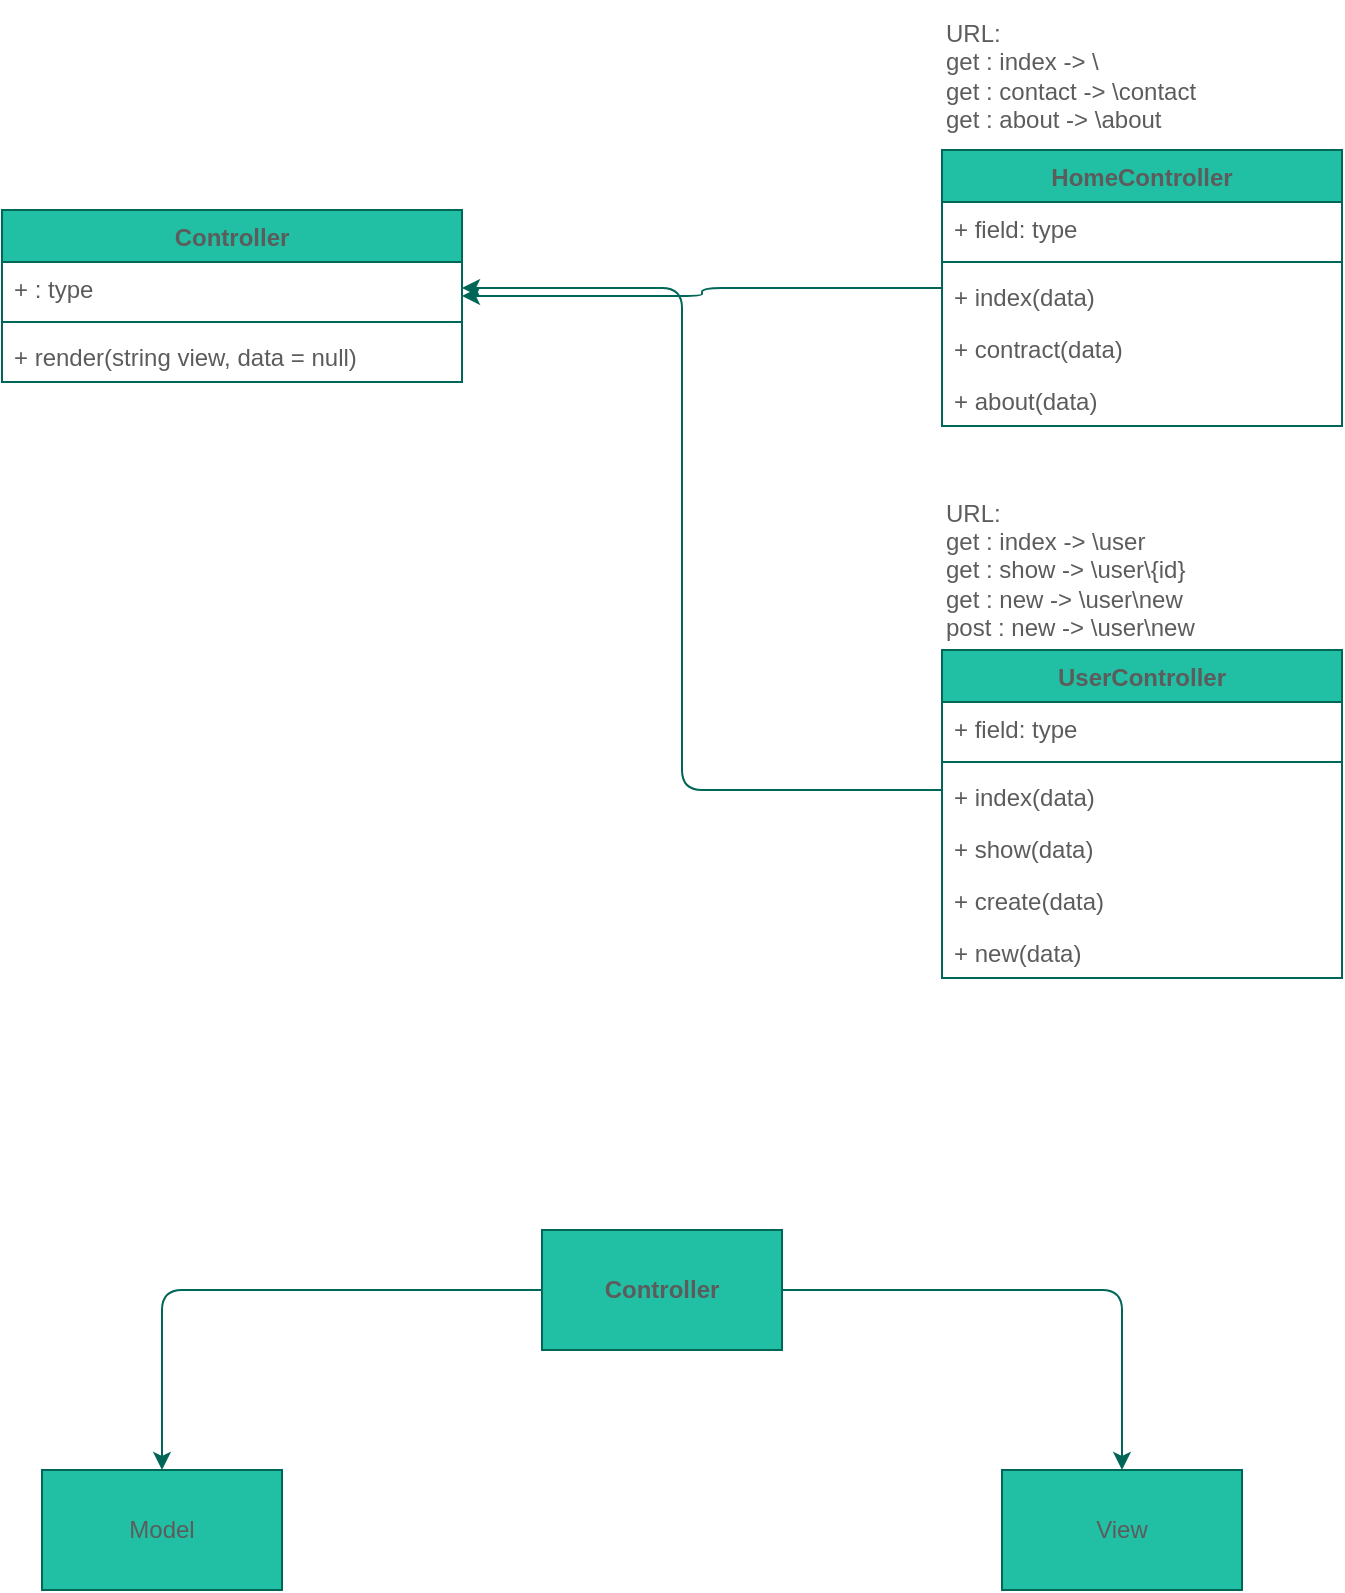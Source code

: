<mxfile version="13.7.5" type="device"><diagram id="C5RBs43oDa-KdzZeNtuy" name="Page-1"><mxGraphModel dx="1110" dy="671" grid="1" gridSize="10" guides="1" tooltips="1" connect="1" arrows="1" fold="1" page="1" pageScale="1" pageWidth="827" pageHeight="1169" math="0" shadow="0"><root><mxCell id="WIyWlLk6GJQsqaUBKTNV-0"/><mxCell id="WIyWlLk6GJQsqaUBKTNV-1" parent="WIyWlLk6GJQsqaUBKTNV-0"/><mxCell id="lS0-iGFvr4JPdC6voe0g-57" style="edgeStyle=orthogonalEdgeStyle;curved=0;rounded=1;sketch=0;orthogonalLoop=1;jettySize=auto;html=1;strokeColor=#006658;fillColor=#21C0A5;fontColor=#5C5C5C;" edge="1" parent="WIyWlLk6GJQsqaUBKTNV-1" source="lS0-iGFvr4JPdC6voe0g-8" target="lS0-iGFvr4JPdC6voe0g-4"><mxGeometry relative="1" as="geometry"/></mxCell><mxCell id="lS0-iGFvr4JPdC6voe0g-8" value="HomeController" style="swimlane;fontStyle=1;align=center;verticalAlign=top;childLayout=stackLayout;horizontal=1;startSize=26;horizontalStack=0;resizeParent=1;resizeParentMax=0;resizeLast=0;collapsible=1;marginBottom=0;fillColor=#21C0A5;strokeColor=#006658;fontColor=#5C5C5C;" vertex="1" parent="WIyWlLk6GJQsqaUBKTNV-1"><mxGeometry x="550" y="100" width="200" height="138" as="geometry"/></mxCell><mxCell id="lS0-iGFvr4JPdC6voe0g-9" value="+ field: type" style="text;strokeColor=none;fillColor=none;align=left;verticalAlign=top;spacingLeft=4;spacingRight=4;overflow=hidden;rotatable=0;points=[[0,0.5],[1,0.5]];portConstraint=eastwest;fontColor=#5C5C5C;" vertex="1" parent="lS0-iGFvr4JPdC6voe0g-8"><mxGeometry y="26" width="200" height="26" as="geometry"/></mxCell><mxCell id="lS0-iGFvr4JPdC6voe0g-10" value="" style="line;strokeWidth=1;fillColor=none;align=left;verticalAlign=middle;spacingTop=-1;spacingLeft=3;spacingRight=3;rotatable=0;labelPosition=right;points=[];portConstraint=eastwest;strokeColor=#006658;fontColor=#5C5C5C;" vertex="1" parent="lS0-iGFvr4JPdC6voe0g-8"><mxGeometry y="52" width="200" height="8" as="geometry"/></mxCell><mxCell id="lS0-iGFvr4JPdC6voe0g-11" value="+ index(data)" style="text;strokeColor=none;fillColor=none;align=left;verticalAlign=top;spacingLeft=4;spacingRight=4;overflow=hidden;rotatable=0;points=[[0,0.5],[1,0.5]];portConstraint=eastwest;fontColor=#5C5C5C;" vertex="1" parent="lS0-iGFvr4JPdC6voe0g-8"><mxGeometry y="60" width="200" height="26" as="geometry"/></mxCell><mxCell id="lS0-iGFvr4JPdC6voe0g-12" value="+ contract(data)" style="text;strokeColor=none;fillColor=none;align=left;verticalAlign=top;spacingLeft=4;spacingRight=4;overflow=hidden;rotatable=0;points=[[0,0.5],[1,0.5]];portConstraint=eastwest;fontColor=#5C5C5C;" vertex="1" parent="lS0-iGFvr4JPdC6voe0g-8"><mxGeometry y="86" width="200" height="26" as="geometry"/></mxCell><mxCell id="lS0-iGFvr4JPdC6voe0g-13" value="+ about(data)" style="text;strokeColor=none;fillColor=none;align=left;verticalAlign=top;spacingLeft=4;spacingRight=4;overflow=hidden;rotatable=0;points=[[0,0.5],[1,0.5]];portConstraint=eastwest;fontColor=#5C5C5C;" vertex="1" parent="lS0-iGFvr4JPdC6voe0g-8"><mxGeometry y="112" width="200" height="26" as="geometry"/></mxCell><mxCell id="lS0-iGFvr4JPdC6voe0g-4" value="Controller" style="swimlane;fontStyle=1;align=center;verticalAlign=top;childLayout=stackLayout;horizontal=1;startSize=26;horizontalStack=0;resizeParent=1;resizeParentMax=0;resizeLast=0;collapsible=1;marginBottom=0;fillColor=#21C0A5;strokeColor=#006658;fontColor=#5C5C5C;" vertex="1" parent="WIyWlLk6GJQsqaUBKTNV-1"><mxGeometry x="80" y="130" width="230" height="86" as="geometry"/></mxCell><mxCell id="lS0-iGFvr4JPdC6voe0g-5" value="+ : type" style="text;strokeColor=none;fillColor=none;align=left;verticalAlign=top;spacingLeft=4;spacingRight=4;overflow=hidden;rotatable=0;points=[[0,0.5],[1,0.5]];portConstraint=eastwest;fontColor=#5C5C5C;" vertex="1" parent="lS0-iGFvr4JPdC6voe0g-4"><mxGeometry y="26" width="230" height="26" as="geometry"/></mxCell><mxCell id="lS0-iGFvr4JPdC6voe0g-6" value="" style="line;strokeWidth=1;fillColor=none;align=left;verticalAlign=middle;spacingTop=-1;spacingLeft=3;spacingRight=3;rotatable=0;labelPosition=right;points=[];portConstraint=eastwest;strokeColor=#006658;fontColor=#5C5C5C;" vertex="1" parent="lS0-iGFvr4JPdC6voe0g-4"><mxGeometry y="52" width="230" height="8" as="geometry"/></mxCell><mxCell id="lS0-iGFvr4JPdC6voe0g-7" value="+ render(string view, data = null)" style="text;strokeColor=none;fillColor=none;align=left;verticalAlign=top;spacingLeft=4;spacingRight=4;overflow=hidden;rotatable=0;points=[[0,0.5],[1,0.5]];portConstraint=eastwest;fontColor=#5C5C5C;" vertex="1" parent="lS0-iGFvr4JPdC6voe0g-4"><mxGeometry y="60" width="230" height="26" as="geometry"/></mxCell><mxCell id="lS0-iGFvr4JPdC6voe0g-26" value="&lt;div align=&quot;left&quot;&gt;URL:&lt;/div&gt;&lt;div align=&quot;left&quot;&gt;get : index -&amp;gt; \&lt;/div&gt;&lt;div align=&quot;left&quot;&gt;get : contact -&amp;gt; \contact&lt;/div&gt;&lt;div align=&quot;left&quot;&gt;get : about -&amp;gt; \about&lt;br&gt;&lt;/div&gt;" style="text;html=1;strokeColor=none;fillColor=none;align=left;verticalAlign=middle;whiteSpace=wrap;rounded=0;fontColor=#5C5C5C;" vertex="1" parent="WIyWlLk6GJQsqaUBKTNV-1"><mxGeometry x="550" y="25" width="200" height="75" as="geometry"/></mxCell><mxCell id="lS0-iGFvr4JPdC6voe0g-27" value="&lt;div&gt;URL:&lt;/div&gt;&lt;div align=&quot;left&quot;&gt;get : index -&amp;gt; \user&lt;/div&gt;&lt;div align=&quot;left&quot;&gt;get : show -&amp;gt; \user\{id}&lt;/div&gt;&lt;div align=&quot;left&quot;&gt;get : new -&amp;gt; \user\new&lt;/div&gt;&lt;div align=&quot;left&quot;&gt;post : new -&amp;gt; \user\new&lt;br&gt;&lt;/div&gt;" style="text;html=1;strokeColor=none;fillColor=none;align=left;verticalAlign=middle;whiteSpace=wrap;rounded=0;fontColor=#5C5C5C;" vertex="1" parent="WIyWlLk6GJQsqaUBKTNV-1"><mxGeometry x="550" y="270" width="200" height="80" as="geometry"/></mxCell><mxCell id="lS0-iGFvr4JPdC6voe0g-58" style="edgeStyle=orthogonalEdgeStyle;curved=0;rounded=1;sketch=0;orthogonalLoop=1;jettySize=auto;html=1;entryX=1;entryY=0.5;entryDx=0;entryDy=0;strokeColor=#006658;fillColor=#21C0A5;fontColor=#5C5C5C;" edge="1" parent="WIyWlLk6GJQsqaUBKTNV-1" source="lS0-iGFvr4JPdC6voe0g-20" target="lS0-iGFvr4JPdC6voe0g-5"><mxGeometry relative="1" as="geometry"><Array as="points"><mxPoint x="420" y="420"/><mxPoint x="420" y="169"/></Array></mxGeometry></mxCell><mxCell id="lS0-iGFvr4JPdC6voe0g-20" value="UserController" style="swimlane;fontStyle=1;align=center;verticalAlign=top;childLayout=stackLayout;horizontal=1;startSize=26;horizontalStack=0;resizeParent=1;resizeParentMax=0;resizeLast=0;collapsible=1;marginBottom=0;fillColor=#21C0A5;strokeColor=#006658;fontColor=#5C5C5C;" vertex="1" parent="WIyWlLk6GJQsqaUBKTNV-1"><mxGeometry x="550" y="350" width="200" height="164" as="geometry"/></mxCell><mxCell id="lS0-iGFvr4JPdC6voe0g-21" value="+ field: type" style="text;strokeColor=none;fillColor=none;align=left;verticalAlign=top;spacingLeft=4;spacingRight=4;overflow=hidden;rotatable=0;points=[[0,0.5],[1,0.5]];portConstraint=eastwest;fontColor=#5C5C5C;" vertex="1" parent="lS0-iGFvr4JPdC6voe0g-20"><mxGeometry y="26" width="200" height="26" as="geometry"/></mxCell><mxCell id="lS0-iGFvr4JPdC6voe0g-22" value="" style="line;strokeWidth=1;fillColor=none;align=left;verticalAlign=middle;spacingTop=-1;spacingLeft=3;spacingRight=3;rotatable=0;labelPosition=right;points=[];portConstraint=eastwest;strokeColor=#006658;fontColor=#5C5C5C;" vertex="1" parent="lS0-iGFvr4JPdC6voe0g-20"><mxGeometry y="52" width="200" height="8" as="geometry"/></mxCell><mxCell id="lS0-iGFvr4JPdC6voe0g-23" value="+ index(data)" style="text;strokeColor=none;fillColor=none;align=left;verticalAlign=top;spacingLeft=4;spacingRight=4;overflow=hidden;rotatable=0;points=[[0,0.5],[1,0.5]];portConstraint=eastwest;fontColor=#5C5C5C;" vertex="1" parent="lS0-iGFvr4JPdC6voe0g-20"><mxGeometry y="60" width="200" height="26" as="geometry"/></mxCell><mxCell id="lS0-iGFvr4JPdC6voe0g-24" value="+ show(data)" style="text;strokeColor=none;fillColor=none;align=left;verticalAlign=top;spacingLeft=4;spacingRight=4;overflow=hidden;rotatable=0;points=[[0,0.5],[1,0.5]];portConstraint=eastwest;fontColor=#5C5C5C;" vertex="1" parent="lS0-iGFvr4JPdC6voe0g-20"><mxGeometry y="86" width="200" height="26" as="geometry"/></mxCell><mxCell id="lS0-iGFvr4JPdC6voe0g-28" value="+ create(data)" style="text;strokeColor=none;fillColor=none;align=left;verticalAlign=top;spacingLeft=4;spacingRight=4;overflow=hidden;rotatable=0;points=[[0,0.5],[1,0.5]];portConstraint=eastwest;fontColor=#5C5C5C;" vertex="1" parent="lS0-iGFvr4JPdC6voe0g-20"><mxGeometry y="112" width="200" height="26" as="geometry"/></mxCell><mxCell id="lS0-iGFvr4JPdC6voe0g-29" value="+ new(data)" style="text;strokeColor=none;fillColor=none;align=left;verticalAlign=top;spacingLeft=4;spacingRight=4;overflow=hidden;rotatable=0;points=[[0,0.5],[1,0.5]];portConstraint=eastwest;fontColor=#5C5C5C;" vertex="1" parent="lS0-iGFvr4JPdC6voe0g-20"><mxGeometry y="138" width="200" height="26" as="geometry"/></mxCell><mxCell id="lS0-iGFvr4JPdC6voe0g-55" style="edgeStyle=orthogonalEdgeStyle;curved=0;rounded=1;sketch=0;orthogonalLoop=1;jettySize=auto;html=1;strokeColor=#006658;fillColor=#21C0A5;fontColor=#5C5C5C;" edge="1" parent="WIyWlLk6GJQsqaUBKTNV-1" source="lS0-iGFvr4JPdC6voe0g-51" target="lS0-iGFvr4JPdC6voe0g-53"><mxGeometry relative="1" as="geometry"/></mxCell><mxCell id="lS0-iGFvr4JPdC6voe0g-56" style="edgeStyle=orthogonalEdgeStyle;curved=0;rounded=1;sketch=0;orthogonalLoop=1;jettySize=auto;html=1;entryX=0.5;entryY=0;entryDx=0;entryDy=0;strokeColor=#006658;fillColor=#21C0A5;fontColor=#5C5C5C;" edge="1" parent="WIyWlLk6GJQsqaUBKTNV-1" source="lS0-iGFvr4JPdC6voe0g-51" target="lS0-iGFvr4JPdC6voe0g-52"><mxGeometry relative="1" as="geometry"/></mxCell><mxCell id="lS0-iGFvr4JPdC6voe0g-51" value="&lt;b&gt;Controller&lt;/b&gt;" style="rounded=0;whiteSpace=wrap;html=1;sketch=0;strokeColor=#006658;fillColor=#21C0A5;fontColor=#5C5C5C;" vertex="1" parent="WIyWlLk6GJQsqaUBKTNV-1"><mxGeometry x="350" y="640" width="120" height="60" as="geometry"/></mxCell><mxCell id="lS0-iGFvr4JPdC6voe0g-52" value="View" style="rounded=0;whiteSpace=wrap;html=1;sketch=0;strokeColor=#006658;fillColor=#21C0A5;fontColor=#5C5C5C;" vertex="1" parent="WIyWlLk6GJQsqaUBKTNV-1"><mxGeometry x="580" y="760" width="120" height="60" as="geometry"/></mxCell><mxCell id="lS0-iGFvr4JPdC6voe0g-53" value="Model" style="rounded=0;whiteSpace=wrap;html=1;sketch=0;strokeColor=#006658;fillColor=#21C0A5;fontColor=#5C5C5C;" vertex="1" parent="WIyWlLk6GJQsqaUBKTNV-1"><mxGeometry x="100" y="760" width="120" height="60" as="geometry"/></mxCell></root></mxGraphModel></diagram></mxfile>